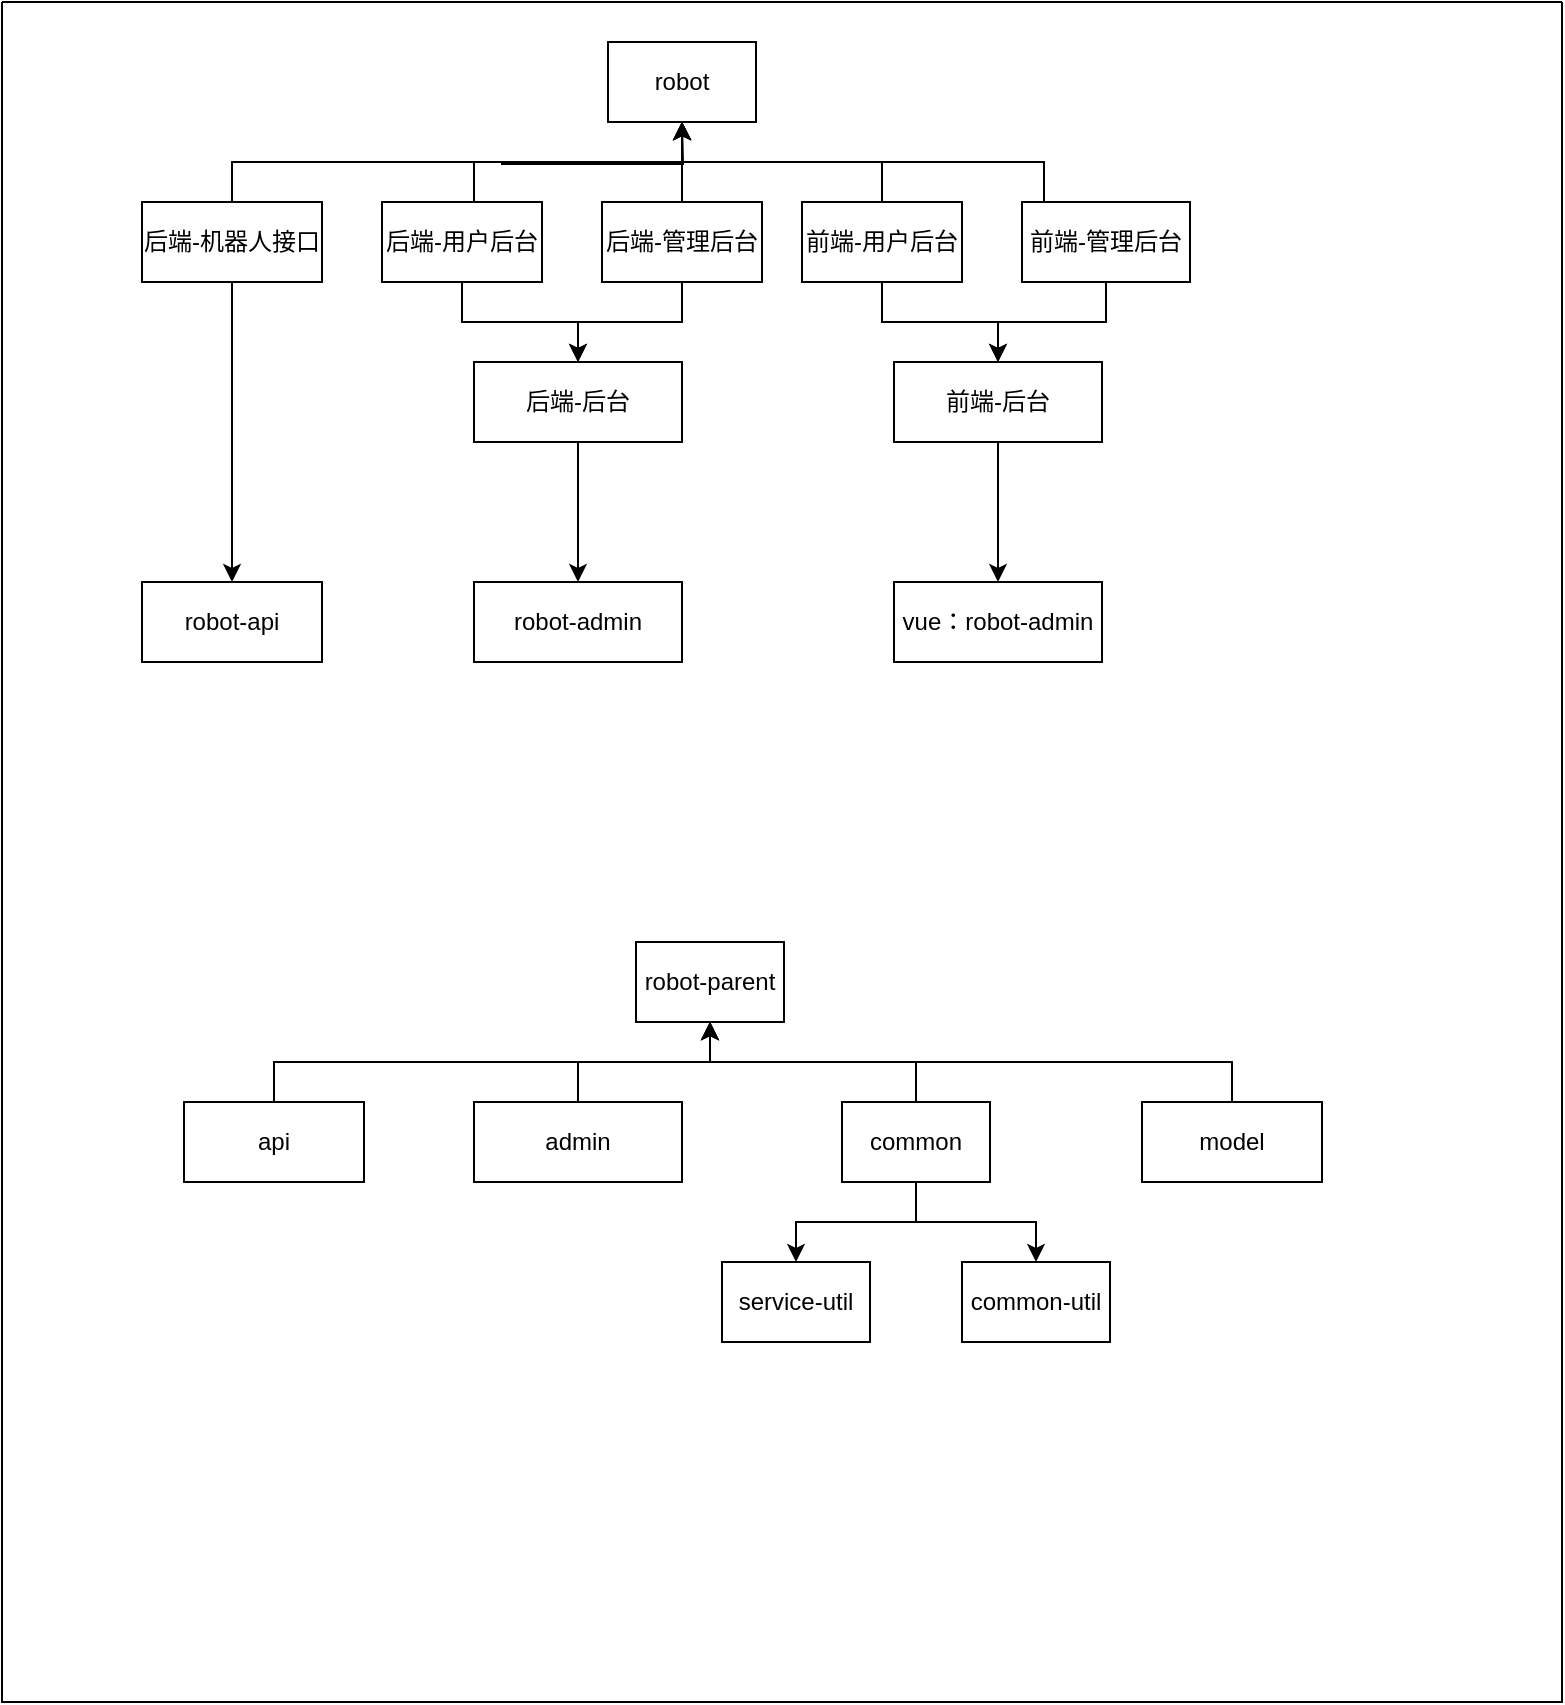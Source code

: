 <mxfile version="21.0.2" type="github">
  <diagram id="prtHgNgQTEPvFCAcTncT" name="Page-1">
    <mxGraphModel dx="874" dy="451" grid="1" gridSize="10" guides="1" tooltips="1" connect="1" arrows="1" fold="1" page="1" pageScale="1" pageWidth="827" pageHeight="1169" math="0" shadow="0">
      <root>
        <mxCell id="0" />
        <mxCell id="1" parent="0" />
        <mxCell id="RfCdczuySnNLCMynkId8-2" value="" style="swimlane;startSize=0;" vertex="1" parent="1">
          <mxGeometry x="10" y="40" width="780" height="850" as="geometry" />
        </mxCell>
        <mxCell id="RfCdczuySnNLCMynkId8-3" value="&lt;font style=&quot;vertical-align: inherit;&quot;&gt;&lt;font style=&quot;vertical-align: inherit;&quot;&gt;robot&lt;/font&gt;&lt;/font&gt;" style="rounded=0;whiteSpace=wrap;html=1;" vertex="1" parent="RfCdczuySnNLCMynkId8-2">
          <mxGeometry x="303" y="20" width="74" height="40" as="geometry" />
        </mxCell>
        <mxCell id="RfCdczuySnNLCMynkId8-13" style="edgeStyle=orthogonalEdgeStyle;rounded=0;orthogonalLoop=1;jettySize=auto;html=1;exitX=0.5;exitY=0;exitDx=0;exitDy=0;" edge="1" parent="RfCdczuySnNLCMynkId8-2" source="RfCdczuySnNLCMynkId8-6">
          <mxGeometry relative="1" as="geometry">
            <mxPoint x="340" y="60" as="targetPoint" />
          </mxGeometry>
        </mxCell>
        <mxCell id="RfCdczuySnNLCMynkId8-42" value="" style="edgeStyle=orthogonalEdgeStyle;rounded=0;orthogonalLoop=1;jettySize=auto;html=1;" edge="1" parent="RfCdczuySnNLCMynkId8-2" source="RfCdczuySnNLCMynkId8-6" target="RfCdczuySnNLCMynkId8-41">
          <mxGeometry relative="1" as="geometry" />
        </mxCell>
        <mxCell id="RfCdczuySnNLCMynkId8-6" value="&lt;font style=&quot;vertical-align: inherit;&quot;&gt;&lt;font style=&quot;vertical-align: inherit;&quot;&gt;&lt;font style=&quot;vertical-align: inherit;&quot;&gt;&lt;font style=&quot;vertical-align: inherit;&quot;&gt;&lt;font style=&quot;vertical-align: inherit;&quot;&gt;&lt;font style=&quot;vertical-align: inherit;&quot;&gt;后端-机器人接口&lt;/font&gt;&lt;/font&gt;&lt;/font&gt;&lt;/font&gt;&lt;/font&gt;&lt;/font&gt;" style="rounded=0;whiteSpace=wrap;html=1;" vertex="1" parent="RfCdczuySnNLCMynkId8-2">
          <mxGeometry x="70" y="100" width="90" height="40" as="geometry" />
        </mxCell>
        <mxCell id="RfCdczuySnNLCMynkId8-14" style="edgeStyle=orthogonalEdgeStyle;rounded=0;orthogonalLoop=1;jettySize=auto;html=1;entryX=0.5;entryY=1;entryDx=0;entryDy=0;" edge="1" parent="RfCdczuySnNLCMynkId8-2" source="RfCdczuySnNLCMynkId8-7" target="RfCdczuySnNLCMynkId8-3">
          <mxGeometry relative="1" as="geometry">
            <mxPoint x="340" y="80" as="targetPoint" />
            <Array as="points">
              <mxPoint x="236" y="80" />
              <mxPoint x="340" y="80" />
            </Array>
          </mxGeometry>
        </mxCell>
        <mxCell id="RfCdczuySnNLCMynkId8-39" style="edgeStyle=orthogonalEdgeStyle;rounded=0;orthogonalLoop=1;jettySize=auto;html=1;entryX=0.5;entryY=0;entryDx=0;entryDy=0;" edge="1" parent="RfCdczuySnNLCMynkId8-2" source="RfCdczuySnNLCMynkId8-7" target="RfCdczuySnNLCMynkId8-38">
          <mxGeometry relative="1" as="geometry" />
        </mxCell>
        <mxCell id="RfCdczuySnNLCMynkId8-7" value="&lt;font style=&quot;vertical-align: inherit;&quot;&gt;&lt;font style=&quot;vertical-align: inherit;&quot;&gt;&lt;font style=&quot;vertical-align: inherit;&quot;&gt;&lt;font style=&quot;vertical-align: inherit;&quot;&gt;&lt;font style=&quot;vertical-align: inherit;&quot;&gt;&lt;font style=&quot;vertical-align: inherit;&quot;&gt;&lt;font style=&quot;vertical-align: inherit;&quot;&gt;&lt;font style=&quot;vertical-align: inherit;&quot;&gt;&lt;font style=&quot;vertical-align: inherit;&quot;&gt;&lt;font style=&quot;vertical-align: inherit;&quot;&gt;后端-用户后台&lt;/font&gt;&lt;/font&gt;&lt;/font&gt;&lt;/font&gt;&lt;/font&gt;&lt;/font&gt;&lt;/font&gt;&lt;/font&gt;&lt;/font&gt;&lt;/font&gt;" style="rounded=0;whiteSpace=wrap;html=1;" vertex="1" parent="RfCdczuySnNLCMynkId8-2">
          <mxGeometry x="190" y="100" width="80" height="40" as="geometry" />
        </mxCell>
        <mxCell id="RfCdczuySnNLCMynkId8-17" style="edgeStyle=orthogonalEdgeStyle;rounded=0;orthogonalLoop=1;jettySize=auto;html=1;entryX=0.5;entryY=1;entryDx=0;entryDy=0;startArrow=none;" edge="1" parent="RfCdczuySnNLCMynkId8-2" source="RfCdczuySnNLCMynkId8-30" target="RfCdczuySnNLCMynkId8-3">
          <mxGeometry relative="1" as="geometry" />
        </mxCell>
        <mxCell id="RfCdczuySnNLCMynkId8-32" style="edgeStyle=orthogonalEdgeStyle;rounded=0;orthogonalLoop=1;jettySize=auto;html=1;" edge="1" parent="RfCdczuySnNLCMynkId8-2" source="RfCdczuySnNLCMynkId8-8" target="RfCdczuySnNLCMynkId8-3">
          <mxGeometry relative="1" as="geometry">
            <Array as="points">
              <mxPoint x="440" y="80" />
              <mxPoint x="340" y="80" />
            </Array>
          </mxGeometry>
        </mxCell>
        <mxCell id="RfCdczuySnNLCMynkId8-36" style="edgeStyle=orthogonalEdgeStyle;rounded=0;orthogonalLoop=1;jettySize=auto;html=1;entryX=0.5;entryY=0;entryDx=0;entryDy=0;" edge="1" parent="RfCdczuySnNLCMynkId8-2" source="RfCdczuySnNLCMynkId8-8" target="RfCdczuySnNLCMynkId8-35">
          <mxGeometry relative="1" as="geometry">
            <Array as="points">
              <mxPoint x="440" y="160" />
              <mxPoint x="498" y="160" />
            </Array>
          </mxGeometry>
        </mxCell>
        <mxCell id="RfCdczuySnNLCMynkId8-8" value="&lt;font style=&quot;vertical-align: inherit;&quot;&gt;&lt;font style=&quot;vertical-align: inherit;&quot;&gt;前端-用户后台&lt;/font&gt;&lt;/font&gt;" style="rounded=0;whiteSpace=wrap;html=1;" vertex="1" parent="RfCdczuySnNLCMynkId8-2">
          <mxGeometry x="400" y="100" width="80" height="40" as="geometry" />
        </mxCell>
        <mxCell id="RfCdczuySnNLCMynkId8-18" style="edgeStyle=orthogonalEdgeStyle;rounded=0;orthogonalLoop=1;jettySize=auto;html=1;entryX=0.5;entryY=1;entryDx=0;entryDy=0;" edge="1" parent="RfCdczuySnNLCMynkId8-2" source="RfCdczuySnNLCMynkId8-9" target="RfCdczuySnNLCMynkId8-3">
          <mxGeometry relative="1" as="geometry">
            <Array as="points">
              <mxPoint x="521" y="80" />
              <mxPoint x="340" y="80" />
            </Array>
          </mxGeometry>
        </mxCell>
        <mxCell id="RfCdczuySnNLCMynkId8-37" style="edgeStyle=orthogonalEdgeStyle;rounded=0;orthogonalLoop=1;jettySize=auto;html=1;entryX=0.5;entryY=0;entryDx=0;entryDy=0;" edge="1" parent="RfCdczuySnNLCMynkId8-2" source="RfCdczuySnNLCMynkId8-9" target="RfCdczuySnNLCMynkId8-35">
          <mxGeometry relative="1" as="geometry">
            <Array as="points">
              <mxPoint x="552" y="160" />
              <mxPoint x="498" y="160" />
            </Array>
          </mxGeometry>
        </mxCell>
        <mxCell id="RfCdczuySnNLCMynkId8-9" value="&lt;font style=&quot;vertical-align: inherit;&quot;&gt;&lt;font style=&quot;vertical-align: inherit;&quot;&gt;前端-管理后台&lt;/font&gt;&lt;/font&gt;" style="rounded=0;whiteSpace=wrap;html=1;" vertex="1" parent="RfCdczuySnNLCMynkId8-2">
          <mxGeometry x="510" y="100" width="84" height="40" as="geometry" />
        </mxCell>
        <mxCell id="RfCdczuySnNLCMynkId8-40" style="edgeStyle=orthogonalEdgeStyle;rounded=0;orthogonalLoop=1;jettySize=auto;html=1;entryX=0.5;entryY=0;entryDx=0;entryDy=0;" edge="1" parent="RfCdczuySnNLCMynkId8-2" source="RfCdczuySnNLCMynkId8-30" target="RfCdczuySnNLCMynkId8-38">
          <mxGeometry relative="1" as="geometry" />
        </mxCell>
        <mxCell id="RfCdczuySnNLCMynkId8-30" value="&lt;font style=&quot;vertical-align: inherit;&quot;&gt;&lt;font style=&quot;vertical-align: inherit;&quot;&gt;&lt;font style=&quot;vertical-align: inherit;&quot;&gt;&lt;font style=&quot;vertical-align: inherit;&quot;&gt;&lt;font style=&quot;vertical-align: inherit;&quot;&gt;&lt;font style=&quot;vertical-align: inherit;&quot;&gt;&lt;font style=&quot;vertical-align: inherit;&quot;&gt;&lt;font style=&quot;vertical-align: inherit;&quot;&gt;&lt;font style=&quot;vertical-align: inherit;&quot;&gt;&lt;font style=&quot;vertical-align: inherit;&quot;&gt;&lt;font style=&quot;vertical-align: inherit;&quot;&gt;&lt;font style=&quot;vertical-align: inherit;&quot;&gt;后端-管理后台&lt;/font&gt;&lt;/font&gt;&lt;/font&gt;&lt;/font&gt;&lt;/font&gt;&lt;/font&gt;&lt;/font&gt;&lt;/font&gt;&lt;/font&gt;&lt;/font&gt;&lt;/font&gt;&lt;/font&gt;" style="rounded=0;whiteSpace=wrap;html=1;" vertex="1" parent="RfCdczuySnNLCMynkId8-2">
          <mxGeometry x="300" y="100" width="80" height="40" as="geometry" />
        </mxCell>
        <mxCell id="RfCdczuySnNLCMynkId8-46" value="" style="edgeStyle=orthogonalEdgeStyle;rounded=0;orthogonalLoop=1;jettySize=auto;html=1;" edge="1" parent="RfCdczuySnNLCMynkId8-2" source="RfCdczuySnNLCMynkId8-35" target="RfCdczuySnNLCMynkId8-45">
          <mxGeometry relative="1" as="geometry" />
        </mxCell>
        <mxCell id="RfCdczuySnNLCMynkId8-35" value="前端-后台" style="rounded=0;whiteSpace=wrap;html=1;" vertex="1" parent="RfCdczuySnNLCMynkId8-2">
          <mxGeometry x="446" y="180" width="104" height="40" as="geometry" />
        </mxCell>
        <mxCell id="RfCdczuySnNLCMynkId8-44" value="" style="edgeStyle=orthogonalEdgeStyle;rounded=0;orthogonalLoop=1;jettySize=auto;html=1;" edge="1" parent="RfCdczuySnNLCMynkId8-2" target="RfCdczuySnNLCMynkId8-43">
          <mxGeometry relative="1" as="geometry">
            <mxPoint x="254" y="215" as="sourcePoint" />
            <Array as="points">
              <mxPoint x="288" y="215" />
            </Array>
          </mxGeometry>
        </mxCell>
        <mxCell id="RfCdczuySnNLCMynkId8-38" value="&lt;font style=&quot;vertical-align: inherit;&quot;&gt;&lt;font style=&quot;vertical-align: inherit;&quot;&gt;后端-后台&lt;/font&gt;&lt;/font&gt;" style="rounded=0;whiteSpace=wrap;html=1;" vertex="1" parent="RfCdczuySnNLCMynkId8-2">
          <mxGeometry x="236" y="180" width="104" height="40" as="geometry" />
        </mxCell>
        <mxCell id="RfCdczuySnNLCMynkId8-41" value="&lt;font style=&quot;vertical-align: inherit;&quot;&gt;&lt;font style=&quot;vertical-align: inherit;&quot;&gt;&lt;font style=&quot;vertical-align: inherit;&quot;&gt;&lt;font style=&quot;vertical-align: inherit;&quot;&gt;&lt;font style=&quot;vertical-align: inherit;&quot;&gt;&lt;font style=&quot;vertical-align: inherit;&quot;&gt;&lt;font style=&quot;vertical-align: inherit;&quot;&gt;&lt;font style=&quot;vertical-align: inherit;&quot;&gt;&lt;font style=&quot;vertical-align: inherit;&quot;&gt;&lt;font style=&quot;vertical-align: inherit;&quot;&gt;&lt;font style=&quot;vertical-align: inherit;&quot;&gt;&lt;font style=&quot;vertical-align: inherit;&quot;&gt;robot-api&lt;/font&gt;&lt;/font&gt;&lt;/font&gt;&lt;/font&gt;&lt;/font&gt;&lt;/font&gt;&lt;/font&gt;&lt;/font&gt;&lt;/font&gt;&lt;/font&gt;&lt;/font&gt;&lt;/font&gt;" style="rounded=0;whiteSpace=wrap;html=1;" vertex="1" parent="RfCdczuySnNLCMynkId8-2">
          <mxGeometry x="70" y="290" width="90" height="40" as="geometry" />
        </mxCell>
        <mxCell id="RfCdczuySnNLCMynkId8-43" value="&lt;font style=&quot;vertical-align: inherit;&quot;&gt;&lt;font style=&quot;vertical-align: inherit;&quot;&gt;&lt;font style=&quot;vertical-align: inherit;&quot;&gt;&lt;font style=&quot;vertical-align: inherit;&quot;&gt;&lt;font style=&quot;vertical-align: inherit;&quot;&gt;&lt;font style=&quot;vertical-align: inherit;&quot;&gt;robot-admin&lt;/font&gt;&lt;/font&gt;&lt;/font&gt;&lt;/font&gt;&lt;/font&gt;&lt;/font&gt;" style="rounded=0;whiteSpace=wrap;html=1;" vertex="1" parent="RfCdczuySnNLCMynkId8-2">
          <mxGeometry x="236" y="290" width="104" height="40" as="geometry" />
        </mxCell>
        <mxCell id="RfCdczuySnNLCMynkId8-45" value="&lt;font style=&quot;vertical-align: inherit;&quot;&gt;&lt;font style=&quot;vertical-align: inherit;&quot;&gt;&lt;font style=&quot;vertical-align: inherit;&quot;&gt;&lt;font style=&quot;vertical-align: inherit;&quot;&gt;vue：robot-admin&lt;/font&gt;&lt;/font&gt;&lt;br&gt;&lt;/font&gt;&lt;/font&gt;" style="rounded=0;whiteSpace=wrap;html=1;" vertex="1" parent="RfCdczuySnNLCMynkId8-2">
          <mxGeometry x="446" y="290" width="104" height="40" as="geometry" />
        </mxCell>
        <mxCell id="RfCdczuySnNLCMynkId8-53" value="&lt;font style=&quot;vertical-align: inherit;&quot;&gt;&lt;font style=&quot;vertical-align: inherit;&quot;&gt;robot-parent&lt;/font&gt;&lt;/font&gt;" style="rounded=0;whiteSpace=wrap;html=1;" vertex="1" parent="RfCdczuySnNLCMynkId8-2">
          <mxGeometry x="317" y="470" width="74" height="40" as="geometry" />
        </mxCell>
        <mxCell id="RfCdczuySnNLCMynkId8-68" style="edgeStyle=orthogonalEdgeStyle;rounded=0;orthogonalLoop=1;jettySize=auto;html=1;entryX=0.5;entryY=1;entryDx=0;entryDy=0;" edge="1" parent="RfCdczuySnNLCMynkId8-2" source="RfCdczuySnNLCMynkId8-54" target="RfCdczuySnNLCMynkId8-53">
          <mxGeometry relative="1" as="geometry">
            <Array as="points">
              <mxPoint x="136" y="530" />
              <mxPoint x="354" y="530" />
            </Array>
          </mxGeometry>
        </mxCell>
        <mxCell id="RfCdczuySnNLCMynkId8-54" value="&lt;font style=&quot;vertical-align: inherit;&quot;&gt;&lt;font style=&quot;vertical-align: inherit;&quot;&gt;&lt;font style=&quot;vertical-align: inherit;&quot;&gt;&lt;font style=&quot;vertical-align: inherit;&quot;&gt;&lt;font style=&quot;vertical-align: inherit;&quot;&gt;&lt;font style=&quot;vertical-align: inherit;&quot;&gt;&lt;font style=&quot;vertical-align: inherit;&quot;&gt;&lt;font style=&quot;vertical-align: inherit;&quot;&gt;&lt;font style=&quot;vertical-align: inherit;&quot;&gt;&lt;font style=&quot;vertical-align: inherit;&quot;&gt;&lt;font style=&quot;vertical-align: inherit;&quot;&gt;&lt;font style=&quot;vertical-align: inherit;&quot;&gt;api&lt;/font&gt;&lt;/font&gt;&lt;/font&gt;&lt;/font&gt;&lt;/font&gt;&lt;/font&gt;&lt;/font&gt;&lt;/font&gt;&lt;/font&gt;&lt;/font&gt;&lt;/font&gt;&lt;/font&gt;" style="rounded=0;whiteSpace=wrap;html=1;" vertex="1" parent="RfCdczuySnNLCMynkId8-2">
          <mxGeometry x="91" y="550" width="90" height="40" as="geometry" />
        </mxCell>
        <mxCell id="RfCdczuySnNLCMynkId8-65" value="" style="edgeStyle=orthogonalEdgeStyle;rounded=0;orthogonalLoop=1;jettySize=auto;html=1;" edge="1" parent="RfCdczuySnNLCMynkId8-2" source="RfCdczuySnNLCMynkId8-59" target="RfCdczuySnNLCMynkId8-53">
          <mxGeometry relative="1" as="geometry" />
        </mxCell>
        <mxCell id="RfCdczuySnNLCMynkId8-59" value="&lt;font style=&quot;vertical-align: inherit;&quot;&gt;&lt;font style=&quot;vertical-align: inherit;&quot;&gt;&lt;font style=&quot;vertical-align: inherit;&quot;&gt;&lt;font style=&quot;vertical-align: inherit;&quot;&gt;&lt;font style=&quot;vertical-align: inherit;&quot;&gt;&lt;font style=&quot;vertical-align: inherit;&quot;&gt;admin&lt;/font&gt;&lt;/font&gt;&lt;/font&gt;&lt;/font&gt;&lt;/font&gt;&lt;/font&gt;" style="rounded=0;whiteSpace=wrap;html=1;" vertex="1" parent="RfCdczuySnNLCMynkId8-2">
          <mxGeometry x="236" y="550" width="104" height="40" as="geometry" />
        </mxCell>
        <mxCell id="RfCdczuySnNLCMynkId8-62" value="" style="edgeStyle=orthogonalEdgeStyle;rounded=0;orthogonalLoop=1;jettySize=auto;html=1;" edge="1" parent="RfCdczuySnNLCMynkId8-2" source="RfCdczuySnNLCMynkId8-60" target="RfCdczuySnNLCMynkId8-61">
          <mxGeometry relative="1" as="geometry" />
        </mxCell>
        <mxCell id="RfCdczuySnNLCMynkId8-64" value="" style="edgeStyle=orthogonalEdgeStyle;rounded=0;orthogonalLoop=1;jettySize=auto;html=1;" edge="1" parent="RfCdczuySnNLCMynkId8-2" source="RfCdczuySnNLCMynkId8-60" target="RfCdczuySnNLCMynkId8-63">
          <mxGeometry relative="1" as="geometry" />
        </mxCell>
        <mxCell id="RfCdczuySnNLCMynkId8-69" style="edgeStyle=orthogonalEdgeStyle;rounded=0;orthogonalLoop=1;jettySize=auto;html=1;entryX=0.5;entryY=1;entryDx=0;entryDy=0;" edge="1" parent="RfCdczuySnNLCMynkId8-2" source="RfCdczuySnNLCMynkId8-60" target="RfCdczuySnNLCMynkId8-53">
          <mxGeometry relative="1" as="geometry">
            <Array as="points">
              <mxPoint x="457" y="530" />
              <mxPoint x="354" y="530" />
            </Array>
          </mxGeometry>
        </mxCell>
        <mxCell id="RfCdczuySnNLCMynkId8-60" value="&lt;font style=&quot;vertical-align: inherit;&quot;&gt;&lt;font style=&quot;vertical-align: inherit;&quot;&gt;common&lt;/font&gt;&lt;/font&gt;" style="rounded=0;whiteSpace=wrap;html=1;" vertex="1" parent="RfCdczuySnNLCMynkId8-2">
          <mxGeometry x="420" y="550" width="74" height="40" as="geometry" />
        </mxCell>
        <mxCell id="RfCdczuySnNLCMynkId8-61" value="&lt;font style=&quot;vertical-align: inherit;&quot;&gt;&lt;font style=&quot;vertical-align: inherit;&quot;&gt;common-util&lt;/font&gt;&lt;/font&gt;" style="rounded=0;whiteSpace=wrap;html=1;" vertex="1" parent="RfCdczuySnNLCMynkId8-2">
          <mxGeometry x="480" y="630" width="74" height="40" as="geometry" />
        </mxCell>
        <mxCell id="RfCdczuySnNLCMynkId8-63" value="&lt;font style=&quot;vertical-align: inherit;&quot;&gt;&lt;font style=&quot;vertical-align: inherit;&quot;&gt;service-util&lt;br&gt;&lt;/font&gt;&lt;/font&gt;" style="rounded=0;whiteSpace=wrap;html=1;" vertex="1" parent="RfCdczuySnNLCMynkId8-2">
          <mxGeometry x="360" y="630" width="74" height="40" as="geometry" />
        </mxCell>
        <mxCell id="RfCdczuySnNLCMynkId8-71" style="edgeStyle=orthogonalEdgeStyle;rounded=0;orthogonalLoop=1;jettySize=auto;html=1;entryX=0.5;entryY=1;entryDx=0;entryDy=0;" edge="1" parent="RfCdczuySnNLCMynkId8-2" source="RfCdczuySnNLCMynkId8-70" target="RfCdczuySnNLCMynkId8-53">
          <mxGeometry relative="1" as="geometry">
            <Array as="points">
              <mxPoint x="615" y="530" />
              <mxPoint x="354" y="530" />
            </Array>
          </mxGeometry>
        </mxCell>
        <mxCell id="RfCdczuySnNLCMynkId8-70" value="&lt;font style=&quot;vertical-align: inherit;&quot;&gt;&lt;font style=&quot;vertical-align: inherit;&quot;&gt;&lt;font style=&quot;vertical-align: inherit;&quot;&gt;&lt;font style=&quot;vertical-align: inherit;&quot;&gt;&lt;font style=&quot;vertical-align: inherit;&quot;&gt;&lt;font style=&quot;vertical-align: inherit;&quot;&gt;&lt;font style=&quot;vertical-align: inherit;&quot;&gt;&lt;font style=&quot;vertical-align: inherit;&quot;&gt;&lt;font style=&quot;vertical-align: inherit;&quot;&gt;&lt;font style=&quot;vertical-align: inherit;&quot;&gt;&lt;font style=&quot;vertical-align: inherit;&quot;&gt;&lt;font style=&quot;vertical-align: inherit;&quot;&gt;model&lt;br&gt;&lt;/font&gt;&lt;/font&gt;&lt;/font&gt;&lt;/font&gt;&lt;/font&gt;&lt;/font&gt;&lt;/font&gt;&lt;/font&gt;&lt;/font&gt;&lt;/font&gt;&lt;/font&gt;&lt;/font&gt;" style="rounded=0;whiteSpace=wrap;html=1;" vertex="1" parent="RfCdczuySnNLCMynkId8-2">
          <mxGeometry x="570" y="550" width="90" height="40" as="geometry" />
        </mxCell>
      </root>
    </mxGraphModel>
  </diagram>
</mxfile>
